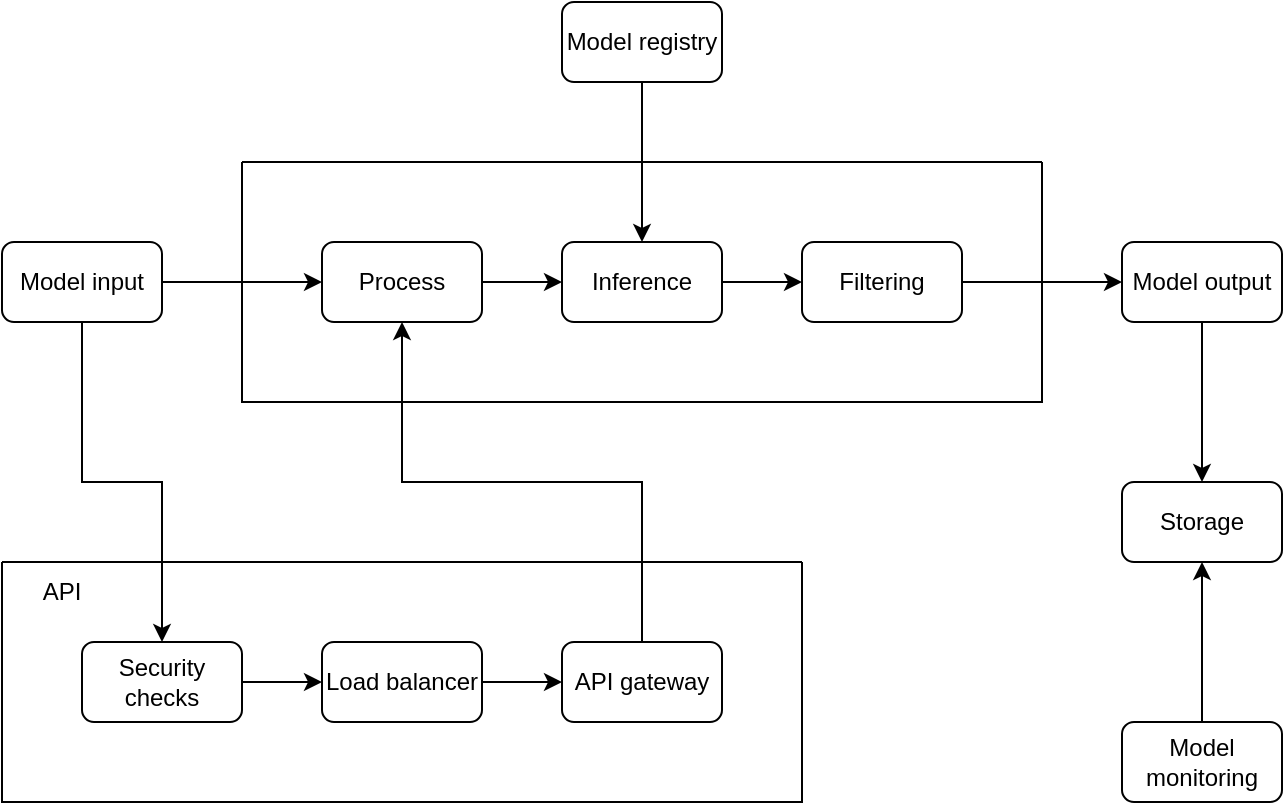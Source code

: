 <mxfile version="28.0.4">
  <diagram id="w7IoKJW8Ry9F-LALSEU0" name="Page-1">
    <mxGraphModel dx="976" dy="563" grid="1" gridSize="10" guides="1" tooltips="1" connect="1" arrows="1" fold="1" page="1" pageScale="1" pageWidth="850" pageHeight="1100" math="0" shadow="0">
      <root>
        <mxCell id="0" />
        <mxCell id="1" parent="0" />
        <mxCell id="npTFrT4JdzMl8Mm1a12r-3" style="edgeStyle=orthogonalEdgeStyle;rounded=0;orthogonalLoop=1;jettySize=auto;html=1;exitX=1;exitY=0.5;exitDx=0;exitDy=0;entryX=0;entryY=0.5;entryDx=0;entryDy=0;" edge="1" parent="1" source="npTFrT4JdzMl8Mm1a12r-1" target="npTFrT4JdzMl8Mm1a12r-2">
          <mxGeometry relative="1" as="geometry" />
        </mxCell>
        <mxCell id="npTFrT4JdzMl8Mm1a12r-26" style="edgeStyle=orthogonalEdgeStyle;rounded=0;orthogonalLoop=1;jettySize=auto;html=1;exitX=0.5;exitY=1;exitDx=0;exitDy=0;entryX=0.5;entryY=0;entryDx=0;entryDy=0;" edge="1" parent="1" source="npTFrT4JdzMl8Mm1a12r-1" target="npTFrT4JdzMl8Mm1a12r-16">
          <mxGeometry relative="1" as="geometry" />
        </mxCell>
        <mxCell id="npTFrT4JdzMl8Mm1a12r-1" value="Model input" style="rounded=1;whiteSpace=wrap;html=1;" vertex="1" parent="1">
          <mxGeometry x="80" y="160" width="80" height="40" as="geometry" />
        </mxCell>
        <mxCell id="npTFrT4JdzMl8Mm1a12r-10" style="edgeStyle=orthogonalEdgeStyle;rounded=0;orthogonalLoop=1;jettySize=auto;html=1;exitX=1;exitY=0.5;exitDx=0;exitDy=0;entryX=0;entryY=0.5;entryDx=0;entryDy=0;" edge="1" parent="1" source="npTFrT4JdzMl8Mm1a12r-2" target="npTFrT4JdzMl8Mm1a12r-4">
          <mxGeometry relative="1" as="geometry" />
        </mxCell>
        <mxCell id="npTFrT4JdzMl8Mm1a12r-2" value="Process" style="rounded=1;whiteSpace=wrap;html=1;" vertex="1" parent="1">
          <mxGeometry x="240" y="160" width="80" height="40" as="geometry" />
        </mxCell>
        <mxCell id="npTFrT4JdzMl8Mm1a12r-11" style="edgeStyle=orthogonalEdgeStyle;rounded=0;orthogonalLoop=1;jettySize=auto;html=1;exitX=0.5;exitY=1;exitDx=0;exitDy=0;entryX=0.5;entryY=0;entryDx=0;entryDy=0;" edge="1" parent="1" source="npTFrT4JdzMl8Mm1a12r-5" target="npTFrT4JdzMl8Mm1a12r-4">
          <mxGeometry relative="1" as="geometry" />
        </mxCell>
        <mxCell id="npTFrT4JdzMl8Mm1a12r-5" value="Model registry" style="rounded=1;whiteSpace=wrap;html=1;" vertex="1" parent="1">
          <mxGeometry x="360" y="40" width="80" height="40" as="geometry" />
        </mxCell>
        <mxCell id="npTFrT4JdzMl8Mm1a12r-13" style="edgeStyle=orthogonalEdgeStyle;rounded=0;orthogonalLoop=1;jettySize=auto;html=1;exitX=1;exitY=0.5;exitDx=0;exitDy=0;entryX=0;entryY=0.5;entryDx=0;entryDy=0;" edge="1" parent="1" source="npTFrT4JdzMl8Mm1a12r-6" target="npTFrT4JdzMl8Mm1a12r-7">
          <mxGeometry relative="1" as="geometry" />
        </mxCell>
        <mxCell id="npTFrT4JdzMl8Mm1a12r-14" style="edgeStyle=orthogonalEdgeStyle;rounded=0;orthogonalLoop=1;jettySize=auto;html=1;exitX=0.5;exitY=1;exitDx=0;exitDy=0;entryX=0.5;entryY=0;entryDx=0;entryDy=0;" edge="1" parent="1" source="npTFrT4JdzMl8Mm1a12r-7" target="npTFrT4JdzMl8Mm1a12r-8">
          <mxGeometry relative="1" as="geometry" />
        </mxCell>
        <mxCell id="npTFrT4JdzMl8Mm1a12r-7" value="Model output" style="rounded=1;whiteSpace=wrap;html=1;" vertex="1" parent="1">
          <mxGeometry x="640" y="160" width="80" height="40" as="geometry" />
        </mxCell>
        <mxCell id="npTFrT4JdzMl8Mm1a12r-8" value="Storage" style="rounded=1;whiteSpace=wrap;html=1;" vertex="1" parent="1">
          <mxGeometry x="640" y="280" width="80" height="40" as="geometry" />
        </mxCell>
        <mxCell id="npTFrT4JdzMl8Mm1a12r-15" style="edgeStyle=orthogonalEdgeStyle;rounded=0;orthogonalLoop=1;jettySize=auto;html=1;exitX=0.5;exitY=0;exitDx=0;exitDy=0;entryX=0.5;entryY=1;entryDx=0;entryDy=0;" edge="1" parent="1" source="npTFrT4JdzMl8Mm1a12r-9" target="npTFrT4JdzMl8Mm1a12r-8">
          <mxGeometry relative="1" as="geometry" />
        </mxCell>
        <mxCell id="npTFrT4JdzMl8Mm1a12r-9" value="Model monitoring" style="rounded=1;whiteSpace=wrap;html=1;" vertex="1" parent="1">
          <mxGeometry x="640" y="400" width="80" height="40" as="geometry" />
        </mxCell>
        <mxCell id="npTFrT4JdzMl8Mm1a12r-27" style="edgeStyle=orthogonalEdgeStyle;rounded=0;orthogonalLoop=1;jettySize=auto;html=1;exitX=1;exitY=0.5;exitDx=0;exitDy=0;" edge="1" parent="1" source="npTFrT4JdzMl8Mm1a12r-16" target="npTFrT4JdzMl8Mm1a12r-18">
          <mxGeometry relative="1" as="geometry" />
        </mxCell>
        <mxCell id="npTFrT4JdzMl8Mm1a12r-16" value="Security checks" style="rounded=1;whiteSpace=wrap;html=1;" vertex="1" parent="1">
          <mxGeometry x="120" y="360" width="80" height="40" as="geometry" />
        </mxCell>
        <mxCell id="npTFrT4JdzMl8Mm1a12r-29" style="edgeStyle=orthogonalEdgeStyle;rounded=0;orthogonalLoop=1;jettySize=auto;html=1;exitX=0.5;exitY=0;exitDx=0;exitDy=0;entryX=0.5;entryY=1;entryDx=0;entryDy=0;" edge="1" parent="1" source="npTFrT4JdzMl8Mm1a12r-17" target="npTFrT4JdzMl8Mm1a12r-2">
          <mxGeometry relative="1" as="geometry" />
        </mxCell>
        <mxCell id="npTFrT4JdzMl8Mm1a12r-17" value="API gateway" style="rounded=1;whiteSpace=wrap;html=1;" vertex="1" parent="1">
          <mxGeometry x="360" y="360" width="80" height="40" as="geometry" />
        </mxCell>
        <mxCell id="npTFrT4JdzMl8Mm1a12r-28" style="edgeStyle=orthogonalEdgeStyle;rounded=0;orthogonalLoop=1;jettySize=auto;html=1;exitX=1;exitY=0.5;exitDx=0;exitDy=0;entryX=0;entryY=0.5;entryDx=0;entryDy=0;" edge="1" parent="1" source="npTFrT4JdzMl8Mm1a12r-18" target="npTFrT4JdzMl8Mm1a12r-17">
          <mxGeometry relative="1" as="geometry" />
        </mxCell>
        <mxCell id="npTFrT4JdzMl8Mm1a12r-18" value="Load balancer" style="rounded=1;whiteSpace=wrap;html=1;" vertex="1" parent="1">
          <mxGeometry x="240" y="360" width="80" height="40" as="geometry" />
        </mxCell>
        <mxCell id="npTFrT4JdzMl8Mm1a12r-20" value="" style="swimlane;startSize=0;" vertex="1" parent="1">
          <mxGeometry x="200" y="120" width="400" height="120" as="geometry" />
        </mxCell>
        <mxCell id="npTFrT4JdzMl8Mm1a12r-4" value="Inference" style="rounded=1;whiteSpace=wrap;html=1;" vertex="1" parent="npTFrT4JdzMl8Mm1a12r-20">
          <mxGeometry x="160" y="40" width="80" height="40" as="geometry" />
        </mxCell>
        <mxCell id="npTFrT4JdzMl8Mm1a12r-6" value="Filtering" style="rounded=1;whiteSpace=wrap;html=1;" vertex="1" parent="npTFrT4JdzMl8Mm1a12r-20">
          <mxGeometry x="280" y="40" width="80" height="40" as="geometry" />
        </mxCell>
        <mxCell id="npTFrT4JdzMl8Mm1a12r-12" style="edgeStyle=orthogonalEdgeStyle;rounded=0;orthogonalLoop=1;jettySize=auto;html=1;exitX=1;exitY=0.5;exitDx=0;exitDy=0;entryX=0;entryY=0.5;entryDx=0;entryDy=0;" edge="1" parent="npTFrT4JdzMl8Mm1a12r-20" source="npTFrT4JdzMl8Mm1a12r-4" target="npTFrT4JdzMl8Mm1a12r-6">
          <mxGeometry relative="1" as="geometry" />
        </mxCell>
        <mxCell id="npTFrT4JdzMl8Mm1a12r-25" value="" style="swimlane;startSize=0;" vertex="1" parent="1">
          <mxGeometry x="80" y="320" width="400" height="120" as="geometry" />
        </mxCell>
        <mxCell id="npTFrT4JdzMl8Mm1a12r-30" value="API" style="text;html=1;align=center;verticalAlign=middle;whiteSpace=wrap;rounded=0;" vertex="1" parent="npTFrT4JdzMl8Mm1a12r-25">
          <mxGeometry width="60" height="30" as="geometry" />
        </mxCell>
      </root>
    </mxGraphModel>
  </diagram>
</mxfile>
